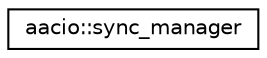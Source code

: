 digraph "Graphical Class Hierarchy"
{
  edge [fontname="Helvetica",fontsize="10",labelfontname="Helvetica",labelfontsize="10"];
  node [fontname="Helvetica",fontsize="10",shape=record];
  rankdir="LR";
  Node0 [label="aacio::sync_manager",height=0.2,width=0.4,color="black", fillcolor="white", style="filled",URL="$classaacio_1_1sync__manager.html"];
}
